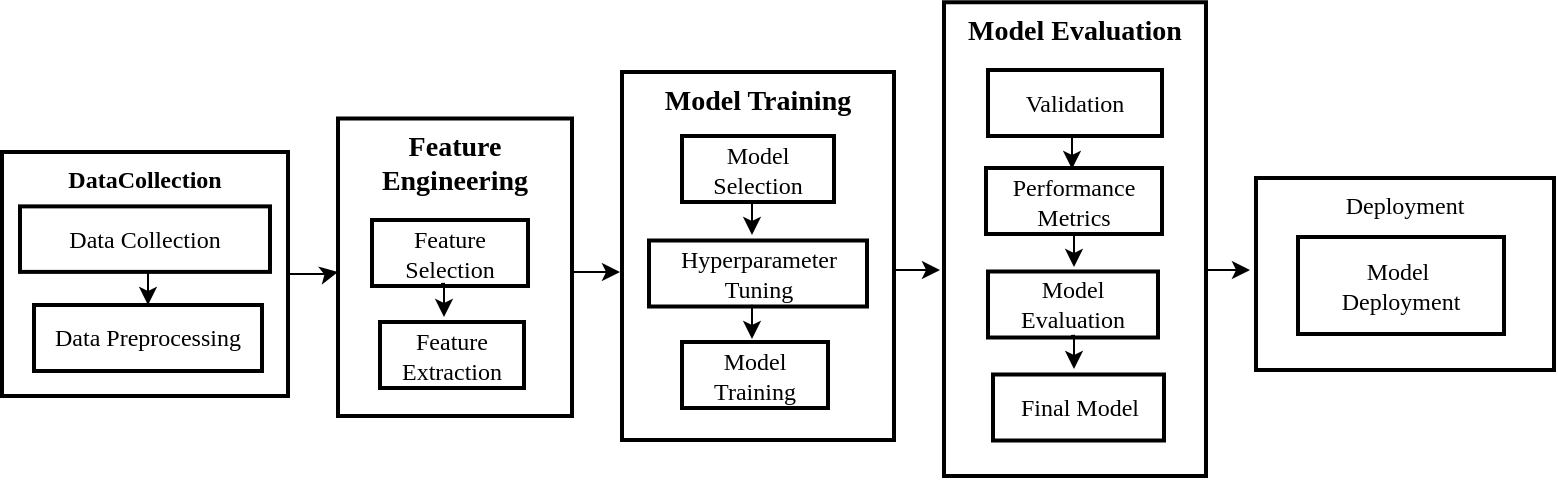<mxfile version="24.7.7">
  <diagram name="Page-1" id="r4e8LX3_ftQumICTrRQC">
    <mxGraphModel dx="1042" dy="575" grid="0" gridSize="10" guides="1" tooltips="1" connect="1" arrows="1" fold="1" page="1" pageScale="1" pageWidth="827" pageHeight="1169" background="none" math="0" shadow="0">
      <root>
        <mxCell id="0" />
        <mxCell id="1" parent="0" />
        <mxCell id="eUau_iObbvA3vzcv_n36-35" value="Deployment" style="whiteSpace=wrap;strokeWidth=2;verticalAlign=top;fontFamily=Times New Roman;" vertex="1" parent="1">
          <mxGeometry x="656" y="321" width="149" height="96" as="geometry" />
        </mxCell>
        <mxCell id="eUau_iObbvA3vzcv_n36-36" value="Model &#xa;Deployment" style="whiteSpace=wrap;strokeWidth=2;fontFamily=Times New Roman;" vertex="1" parent="1">
          <mxGeometry x="677" y="350.5" width="103" height="48.5" as="geometry" />
        </mxCell>
        <mxCell id="eUau_iObbvA3vzcv_n36-46" value="Feature&#xa;Engineering" style="whiteSpace=wrap;strokeWidth=2;verticalAlign=top;fontFamily=Times New Roman;fontStyle=1;fontSize=14;" vertex="1" parent="1">
          <mxGeometry x="197" y="291.25" width="117" height="148.75" as="geometry" />
        </mxCell>
        <mxCell id="eUau_iObbvA3vzcv_n36-47" value="Feature Selection" style="whiteSpace=wrap;strokeWidth=2;fontFamily=Times New Roman;" vertex="1" parent="1">
          <mxGeometry x="214" y="342" width="78" height="33" as="geometry" />
        </mxCell>
        <mxCell id="eUau_iObbvA3vzcv_n36-48" value="Feature Extraction" style="whiteSpace=wrap;strokeWidth=2;fontFamily=Times New Roman;" vertex="1" parent="1">
          <mxGeometry x="218" y="393" width="72" height="33" as="geometry" />
        </mxCell>
        <mxCell id="eUau_iObbvA3vzcv_n36-76" value="" style="edgeStyle=orthogonalEdgeStyle;rounded=0;orthogonalLoop=1;jettySize=auto;html=1;fontFamily=Times New Roman;" edge="1" parent="1" source="eUau_iObbvA3vzcv_n36-49">
          <mxGeometry relative="1" as="geometry">
            <mxPoint x="197" y="368" as="targetPoint" />
          </mxGeometry>
        </mxCell>
        <mxCell id="eUau_iObbvA3vzcv_n36-49" value="DataCollection" style="whiteSpace=wrap;strokeWidth=2;verticalAlign=top;fontStyle=1;fontFamily=Times New Roman;" vertex="1" parent="1">
          <mxGeometry x="29" y="308" width="143" height="122" as="geometry" />
        </mxCell>
        <mxCell id="eUau_iObbvA3vzcv_n36-50" value="Data Preprocessing" style="whiteSpace=wrap;strokeWidth=2;fontFamily=Times New Roman;" vertex="1" parent="1">
          <mxGeometry x="45" y="384.5" width="114" height="33" as="geometry" />
        </mxCell>
        <mxCell id="eUau_iObbvA3vzcv_n36-84" style="edgeStyle=orthogonalEdgeStyle;rounded=0;orthogonalLoop=1;jettySize=auto;html=1;" edge="1" parent="1">
          <mxGeometry relative="1" as="geometry">
            <mxPoint x="100.5" y="367.94" as="sourcePoint" />
            <mxPoint x="102" y="384.5" as="targetPoint" />
          </mxGeometry>
        </mxCell>
        <mxCell id="eUau_iObbvA3vzcv_n36-51" value="Data Collection" style="whiteSpace=wrap;strokeWidth=2;fontFamily=Times New Roman;movable=1;resizable=1;rotatable=1;deletable=1;editable=1;locked=0;connectable=1;" vertex="1" parent="1">
          <mxGeometry x="38" y="335.19" width="125" height="32.75" as="geometry" />
        </mxCell>
        <mxCell id="eUau_iObbvA3vzcv_n36-42" value="Model Training" style="whiteSpace=wrap;strokeWidth=2;verticalAlign=top;fontFamily=Times New Roman;fontSize=14;fontStyle=1" vertex="1" parent="1">
          <mxGeometry x="339" y="268" width="136" height="184" as="geometry" />
        </mxCell>
        <mxCell id="eUau_iObbvA3vzcv_n36-43" value="Model Selection" style="whiteSpace=wrap;strokeWidth=2;fontFamily=Times New Roman;" vertex="1" parent="1">
          <mxGeometry x="369" y="300" width="76" height="33" as="geometry" />
        </mxCell>
        <mxCell id="eUau_iObbvA3vzcv_n36-44" value="Hyperparameter Tuning" style="whiteSpace=wrap;strokeWidth=2;fontFamily=Times New Roman;" vertex="1" parent="1">
          <mxGeometry x="352.5" y="352.25" width="109" height="33" as="geometry" />
        </mxCell>
        <mxCell id="eUau_iObbvA3vzcv_n36-45" value="Model Training" style="whiteSpace=wrap;strokeWidth=2;fontFamily=Times New Roman;" vertex="1" parent="1">
          <mxGeometry x="369" y="403" width="73" height="33" as="geometry" />
        </mxCell>
        <mxCell id="eUau_iObbvA3vzcv_n36-37" value="Model Evaluation" style="whiteSpace=wrap;strokeWidth=2;verticalAlign=top;fontFamily=Times New Roman;fontStyle=1;fontSize=14;" vertex="1" parent="1">
          <mxGeometry x="500" y="233.13" width="131" height="236.87" as="geometry" />
        </mxCell>
        <mxCell id="eUau_iObbvA3vzcv_n36-70" value="Validation" style="whiteSpace=wrap;strokeWidth=2;fontFamily=Times New Roman;" vertex="1" parent="1">
          <mxGeometry x="522" y="267" width="87" height="33" as="geometry" />
        </mxCell>
        <mxCell id="eUau_iObbvA3vzcv_n36-71" value="Performance Metrics" style="whiteSpace=wrap;strokeWidth=2;fontFamily=Times New Roman;" vertex="1" parent="1">
          <mxGeometry x="521" y="316" width="88" height="33" as="geometry" />
        </mxCell>
        <mxCell id="eUau_iObbvA3vzcv_n36-72" value="Model Evaluation" style="whiteSpace=wrap;strokeWidth=2;fontFamily=Times New Roman;" vertex="1" parent="1">
          <mxGeometry x="522" y="367.75" width="85" height="33" as="geometry" />
        </mxCell>
        <mxCell id="eUau_iObbvA3vzcv_n36-73" value="Final Model" style="whiteSpace=wrap;strokeWidth=2;fontFamily=Times New Roman;" vertex="1" parent="1">
          <mxGeometry x="524.5" y="419.25" width="85.5" height="33" as="geometry" />
        </mxCell>
        <mxCell id="eUau_iObbvA3vzcv_n36-77" value="" style="edgeStyle=orthogonalEdgeStyle;rounded=0;orthogonalLoop=1;jettySize=auto;html=1;fontFamily=Times New Roman;" edge="1" parent="1">
          <mxGeometry relative="1" as="geometry">
            <mxPoint x="315" y="368" as="sourcePoint" />
            <mxPoint x="338" y="368" as="targetPoint" />
          </mxGeometry>
        </mxCell>
        <mxCell id="eUau_iObbvA3vzcv_n36-78" value="" style="edgeStyle=orthogonalEdgeStyle;rounded=0;orthogonalLoop=1;jettySize=auto;html=1;fontFamily=Times New Roman;" edge="1" parent="1">
          <mxGeometry relative="1" as="geometry">
            <mxPoint x="475" y="367" as="sourcePoint" />
            <mxPoint x="498" y="367" as="targetPoint" />
          </mxGeometry>
        </mxCell>
        <mxCell id="eUau_iObbvA3vzcv_n36-83" value="" style="edgeStyle=orthogonalEdgeStyle;rounded=0;orthogonalLoop=1;jettySize=auto;html=1;fontFamily=Times New Roman;" edge="1" parent="1">
          <mxGeometry relative="1" as="geometry">
            <mxPoint x="630" y="367" as="sourcePoint" />
            <mxPoint x="653" y="367" as="targetPoint" />
          </mxGeometry>
        </mxCell>
        <mxCell id="eUau_iObbvA3vzcv_n36-85" style="edgeStyle=orthogonalEdgeStyle;rounded=0;orthogonalLoop=1;jettySize=auto;html=1;" edge="1" parent="1">
          <mxGeometry relative="1" as="geometry">
            <mxPoint x="248.5" y="373.94" as="sourcePoint" />
            <mxPoint x="250" y="390.5" as="targetPoint" />
          </mxGeometry>
        </mxCell>
        <mxCell id="eUau_iObbvA3vzcv_n36-86" style="edgeStyle=orthogonalEdgeStyle;rounded=0;orthogonalLoop=1;jettySize=auto;html=1;" edge="1" parent="1">
          <mxGeometry relative="1" as="geometry">
            <mxPoint x="402.5" y="332.94" as="sourcePoint" />
            <mxPoint x="404" y="349.5" as="targetPoint" />
          </mxGeometry>
        </mxCell>
        <mxCell id="eUau_iObbvA3vzcv_n36-89" style="edgeStyle=orthogonalEdgeStyle;rounded=0;orthogonalLoop=1;jettySize=auto;html=1;" edge="1" parent="1">
          <mxGeometry relative="1" as="geometry">
            <mxPoint x="562.5" y="299.94" as="sourcePoint" />
            <mxPoint x="564" y="316.5" as="targetPoint" />
          </mxGeometry>
        </mxCell>
        <mxCell id="eUau_iObbvA3vzcv_n36-90" style="edgeStyle=orthogonalEdgeStyle;rounded=0;orthogonalLoop=1;jettySize=auto;html=1;" edge="1" parent="1">
          <mxGeometry relative="1" as="geometry">
            <mxPoint x="402.5" y="384.94" as="sourcePoint" />
            <mxPoint x="404" y="401.5" as="targetPoint" />
          </mxGeometry>
        </mxCell>
        <mxCell id="eUau_iObbvA3vzcv_n36-91" style="edgeStyle=orthogonalEdgeStyle;rounded=0;orthogonalLoop=1;jettySize=auto;html=1;" edge="1" parent="1">
          <mxGeometry relative="1" as="geometry">
            <mxPoint x="563.5" y="348.94" as="sourcePoint" />
            <mxPoint x="565" y="365.5" as="targetPoint" />
          </mxGeometry>
        </mxCell>
        <mxCell id="eUau_iObbvA3vzcv_n36-92" style="edgeStyle=orthogonalEdgeStyle;rounded=0;orthogonalLoop=1;jettySize=auto;html=1;" edge="1" parent="1">
          <mxGeometry relative="1" as="geometry">
            <mxPoint x="563.5" y="399.94" as="sourcePoint" />
            <mxPoint x="565" y="416.5" as="targetPoint" />
          </mxGeometry>
        </mxCell>
      </root>
    </mxGraphModel>
  </diagram>
</mxfile>
